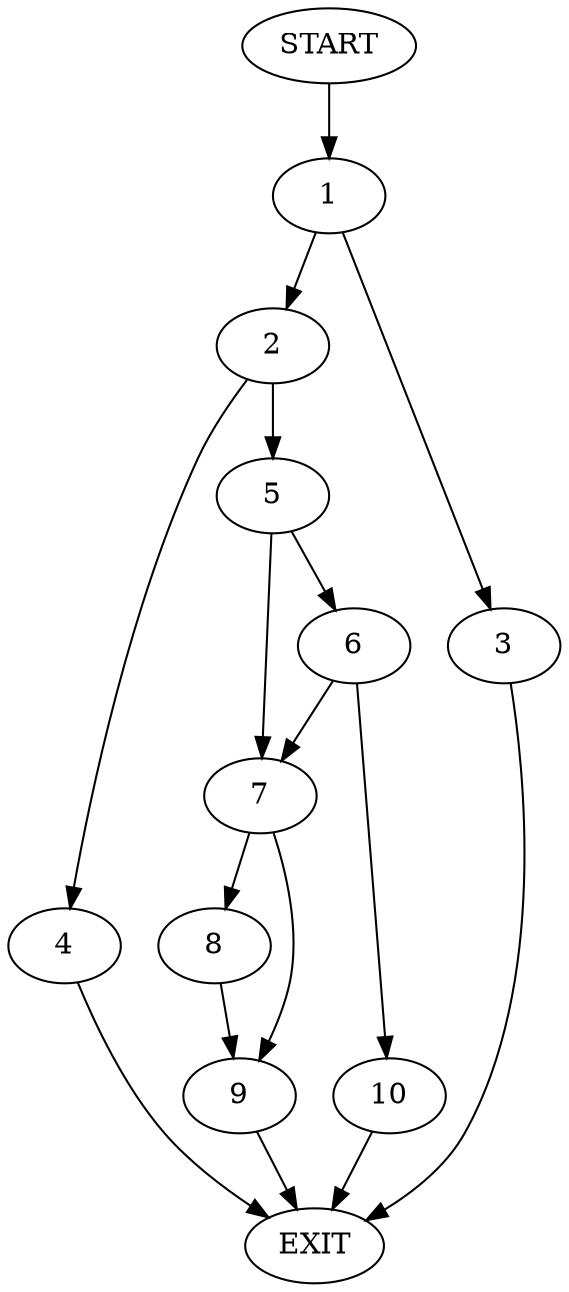digraph {
0 [label="START"]
11 [label="EXIT"]
0 -> 1
1 -> 2
1 -> 3
3 -> 11
2 -> 4
2 -> 5
5 -> 6
5 -> 7
4 -> 11
7 -> 8
7 -> 9
6 -> 10
6 -> 7
10 -> 11
9 -> 11
8 -> 9
}
